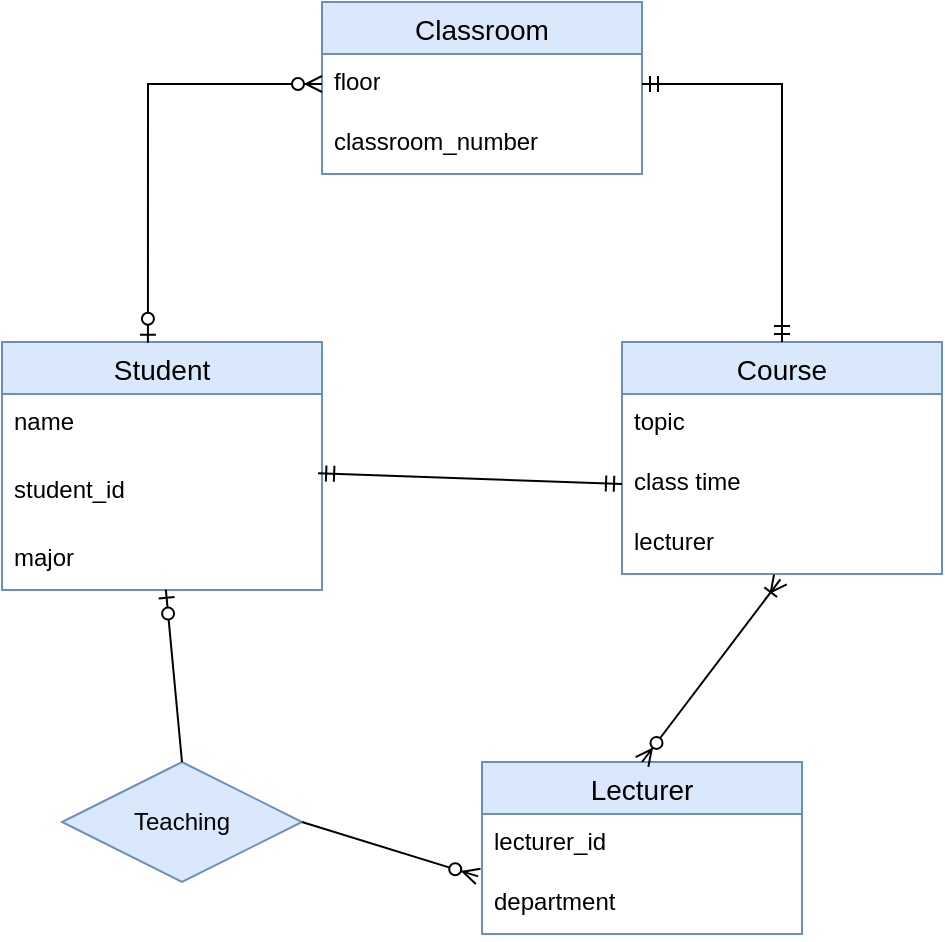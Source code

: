 <mxfile version="21.7.5" type="google">
  <diagram id="R2lEEEUBdFMjLlhIrx00" name="Page-1">
    <mxGraphModel grid="1" page="1" gridSize="10" guides="1" tooltips="1" connect="1" arrows="1" fold="1" pageScale="1" pageWidth="850" pageHeight="1100" math="0" shadow="0" extFonts="Permanent Marker^https://fonts.googleapis.com/css?family=Permanent+Marker">
      <root>
        <mxCell id="0" />
        <mxCell id="1" parent="0" />
        <mxCell id="HPeEIGxd6fRDGHiur1eV-5" value="Student" style="swimlane;fontStyle=0;childLayout=stackLayout;horizontal=1;startSize=26;horizontalStack=0;resizeParent=1;resizeParentMax=0;resizeLast=0;collapsible=1;marginBottom=0;align=center;fontSize=14;fillColor=#dae8fc;strokeColor=#6c8ebf;" vertex="1" parent="1">
          <mxGeometry x="140" y="120" width="160" height="124" as="geometry">
            <mxRectangle x="140" y="120" width="90" height="30" as="alternateBounds" />
          </mxGeometry>
        </mxCell>
        <mxCell id="HPeEIGxd6fRDGHiur1eV-6" value="name" style="text;strokeColor=none;fillColor=none;spacingLeft=4;spacingRight=4;overflow=hidden;rotatable=0;points=[[0,0.5],[1,0.5]];portConstraint=eastwest;fontSize=12;whiteSpace=wrap;html=1;" vertex="1" parent="HPeEIGxd6fRDGHiur1eV-5">
          <mxGeometry y="26" width="160" height="34" as="geometry" />
        </mxCell>
        <mxCell id="HPeEIGxd6fRDGHiur1eV-7" value="student_id" style="text;strokeColor=none;fillColor=none;spacingLeft=4;spacingRight=4;overflow=hidden;rotatable=0;points=[[0,0.5],[1,0.5]];portConstraint=eastwest;fontSize=12;whiteSpace=wrap;html=1;" vertex="1" parent="HPeEIGxd6fRDGHiur1eV-5">
          <mxGeometry y="60" width="160" height="34" as="geometry" />
        </mxCell>
        <mxCell id="HPeEIGxd6fRDGHiur1eV-28" value="major" style="text;strokeColor=none;fillColor=none;spacingLeft=4;spacingRight=4;overflow=hidden;rotatable=0;points=[[0,0.5],[1,0.5]];portConstraint=eastwest;fontSize=12;whiteSpace=wrap;html=1;" vertex="1" parent="HPeEIGxd6fRDGHiur1eV-5">
          <mxGeometry y="94" width="160" height="30" as="geometry" />
        </mxCell>
        <mxCell id="HPeEIGxd6fRDGHiur1eV-9" value="Course" style="swimlane;fontStyle=0;childLayout=stackLayout;horizontal=1;startSize=26;horizontalStack=0;resizeParent=1;resizeParentMax=0;resizeLast=0;collapsible=1;marginBottom=0;align=center;fontSize=14;fillColor=#dae8fc;strokeColor=#6c8ebf;" vertex="1" parent="1">
          <mxGeometry x="450" y="120" width="160" height="116" as="geometry" />
        </mxCell>
        <mxCell id="HPeEIGxd6fRDGHiur1eV-10" value="topic" style="text;strokeColor=none;fillColor=none;spacingLeft=4;spacingRight=4;overflow=hidden;rotatable=0;points=[[0,0.5],[1,0.5]];portConstraint=eastwest;fontSize=12;whiteSpace=wrap;html=1;" vertex="1" parent="HPeEIGxd6fRDGHiur1eV-9">
          <mxGeometry y="26" width="160" height="30" as="geometry" />
        </mxCell>
        <mxCell id="HPeEIGxd6fRDGHiur1eV-11" value="class time" style="text;strokeColor=none;fillColor=none;spacingLeft=4;spacingRight=4;overflow=hidden;rotatable=0;points=[[0,0.5],[1,0.5]];portConstraint=eastwest;fontSize=12;whiteSpace=wrap;html=1;" vertex="1" parent="HPeEIGxd6fRDGHiur1eV-9">
          <mxGeometry y="56" width="160" height="30" as="geometry" />
        </mxCell>
        <mxCell id="HPeEIGxd6fRDGHiur1eV-12" value="lecturer" style="text;strokeColor=none;fillColor=none;spacingLeft=4;spacingRight=4;overflow=hidden;rotatable=0;points=[[0,0.5],[1,0.5]];portConstraint=eastwest;fontSize=12;whiteSpace=wrap;html=1;" vertex="1" parent="HPeEIGxd6fRDGHiur1eV-9">
          <mxGeometry y="86" width="160" height="30" as="geometry" />
        </mxCell>
        <mxCell id="HPeEIGxd6fRDGHiur1eV-13" value="Classroom" style="swimlane;fontStyle=0;childLayout=stackLayout;horizontal=1;startSize=26;horizontalStack=0;resizeParent=1;resizeParentMax=0;resizeLast=0;collapsible=1;marginBottom=0;align=center;fontSize=14;fillColor=#dae8fc;strokeColor=#6c8ebf;" vertex="1" parent="1">
          <mxGeometry x="300" y="-50" width="160" height="86" as="geometry" />
        </mxCell>
        <mxCell id="HPeEIGxd6fRDGHiur1eV-14" value="floor" style="text;strokeColor=none;fillColor=none;spacingLeft=4;spacingRight=4;overflow=hidden;rotatable=0;points=[[0,0.5],[1,0.5]];portConstraint=eastwest;fontSize=12;whiteSpace=wrap;html=1;" vertex="1" parent="HPeEIGxd6fRDGHiur1eV-13">
          <mxGeometry y="26" width="160" height="30" as="geometry" />
        </mxCell>
        <mxCell id="HPeEIGxd6fRDGHiur1eV-15" value="classroom_number" style="text;strokeColor=none;fillColor=none;spacingLeft=4;spacingRight=4;overflow=hidden;rotatable=0;points=[[0,0.5],[1,0.5]];portConstraint=eastwest;fontSize=12;whiteSpace=wrap;html=1;" vertex="1" parent="HPeEIGxd6fRDGHiur1eV-13">
          <mxGeometry y="56" width="160" height="30" as="geometry" />
        </mxCell>
        <mxCell id="HPeEIGxd6fRDGHiur1eV-18" value="Lecturer" style="swimlane;fontStyle=0;childLayout=stackLayout;horizontal=1;startSize=26;horizontalStack=0;resizeParent=1;resizeParentMax=0;resizeLast=0;collapsible=1;marginBottom=0;align=center;fontSize=14;fillColor=#dae8fc;strokeColor=#6c8ebf;" vertex="1" parent="1">
          <mxGeometry x="380" y="330" width="160" height="86" as="geometry" />
        </mxCell>
        <mxCell id="HPeEIGxd6fRDGHiur1eV-19" value="lecturer_id" style="text;strokeColor=none;fillColor=none;spacingLeft=4;spacingRight=4;overflow=hidden;rotatable=0;points=[[0,0.5],[1,0.5]];portConstraint=eastwest;fontSize=12;whiteSpace=wrap;html=1;" vertex="1" parent="HPeEIGxd6fRDGHiur1eV-18">
          <mxGeometry y="26" width="160" height="30" as="geometry" />
        </mxCell>
        <mxCell id="HPeEIGxd6fRDGHiur1eV-21" value="department" style="text;strokeColor=none;fillColor=none;spacingLeft=4;spacingRight=4;overflow=hidden;rotatable=0;points=[[0,0.5],[1,0.5]];portConstraint=eastwest;fontSize=12;whiteSpace=wrap;html=1;" vertex="1" parent="HPeEIGxd6fRDGHiur1eV-18">
          <mxGeometry y="56" width="160" height="30" as="geometry" />
        </mxCell>
        <mxCell id="HPeEIGxd6fRDGHiur1eV-31" value="" style="edgeStyle=orthogonalEdgeStyle;fontSize=12;html=1;endArrow=ERmandOne;startArrow=ERmandOne;rounded=0;exitX=1;exitY=0.5;exitDx=0;exitDy=0;entryX=0.5;entryY=0;entryDx=0;entryDy=0;" edge="1" parent="1" source="HPeEIGxd6fRDGHiur1eV-14" target="HPeEIGxd6fRDGHiur1eV-9">
          <mxGeometry width="100" height="100" relative="1" as="geometry">
            <mxPoint x="480" y="-50" as="sourcePoint" />
            <mxPoint x="560" y="40" as="targetPoint" />
          </mxGeometry>
        </mxCell>
        <mxCell id="HPeEIGxd6fRDGHiur1eV-32" value="Teaching" style="shape=rhombus;perimeter=rhombusPerimeter;whiteSpace=wrap;html=1;align=center;fillColor=#dae8fc;strokeColor=#6c8ebf;" vertex="1" parent="1">
          <mxGeometry x="170" y="330" width="120" height="60" as="geometry" />
        </mxCell>
        <mxCell id="HPeEIGxd6fRDGHiur1eV-37" value="" style="fontSize=12;html=1;endArrow=ERoneToMany;startArrow=ERzeroToMany;rounded=0;entryX=0.495;entryY=1.091;entryDx=0;entryDy=0;entryPerimeter=0;exitX=0.5;exitY=0;exitDx=0;exitDy=0;" edge="1" parent="1" source="HPeEIGxd6fRDGHiur1eV-18" target="HPeEIGxd6fRDGHiur1eV-12">
          <mxGeometry width="100" height="100" relative="1" as="geometry">
            <mxPoint x="350" y="350" as="sourcePoint" />
            <mxPoint x="450" y="250" as="targetPoint" />
          </mxGeometry>
        </mxCell>
        <mxCell id="HPeEIGxd6fRDGHiur1eV-40" value="" style="fontSize=12;html=1;endArrow=ERzeroToMany;endFill=1;rounded=0;entryX=-0.012;entryY=1.04;entryDx=0;entryDy=0;entryPerimeter=0;exitX=1;exitY=0.5;exitDx=0;exitDy=0;" edge="1" parent="1" source="HPeEIGxd6fRDGHiur1eV-32" target="HPeEIGxd6fRDGHiur1eV-19">
          <mxGeometry width="100" height="100" relative="1" as="geometry">
            <mxPoint x="280" y="470" as="sourcePoint" />
            <mxPoint x="380" y="370" as="targetPoint" />
          </mxGeometry>
        </mxCell>
        <mxCell id="HPeEIGxd6fRDGHiur1eV-41" value="" style="fontSize=12;html=1;endArrow=ERzeroToOne;endFill=1;rounded=0;entryX=0.512;entryY=0.995;entryDx=0;entryDy=0;entryPerimeter=0;exitX=0.5;exitY=0;exitDx=0;exitDy=0;" edge="1" parent="1" source="HPeEIGxd6fRDGHiur1eV-32" target="HPeEIGxd6fRDGHiur1eV-28">
          <mxGeometry width="100" height="100" relative="1" as="geometry">
            <mxPoint x="100" y="390" as="sourcePoint" />
            <mxPoint x="200" y="290" as="targetPoint" />
          </mxGeometry>
        </mxCell>
        <mxCell id="HPeEIGxd6fRDGHiur1eV-42" value="" style="edgeStyle=orthogonalEdgeStyle;fontSize=12;html=1;endArrow=ERzeroToMany;startArrow=ERzeroToOne;rounded=0;exitX=0.456;exitY=0.003;exitDx=0;exitDy=0;exitPerimeter=0;" edge="1" parent="1" source="HPeEIGxd6fRDGHiur1eV-5" target="HPeEIGxd6fRDGHiur1eV-14">
          <mxGeometry width="100" height="100" relative="1" as="geometry">
            <mxPoint x="160" y="90" as="sourcePoint" />
            <mxPoint x="260" y="-10" as="targetPoint" />
          </mxGeometry>
        </mxCell>
        <mxCell id="HPeEIGxd6fRDGHiur1eV-43" value="" style="fontSize=12;html=1;endArrow=ERmandOne;startArrow=ERmandOne;rounded=0;exitX=0.988;exitY=0.165;exitDx=0;exitDy=0;entryX=0;entryY=0.5;entryDx=0;entryDy=0;exitPerimeter=0;" edge="1" parent="1" source="HPeEIGxd6fRDGHiur1eV-7" target="HPeEIGxd6fRDGHiur1eV-11">
          <mxGeometry width="100" height="100" relative="1" as="geometry">
            <mxPoint x="350" y="270" as="sourcePoint" />
            <mxPoint x="450" y="170" as="targetPoint" />
          </mxGeometry>
        </mxCell>
      </root>
    </mxGraphModel>
  </diagram>
</mxfile>
